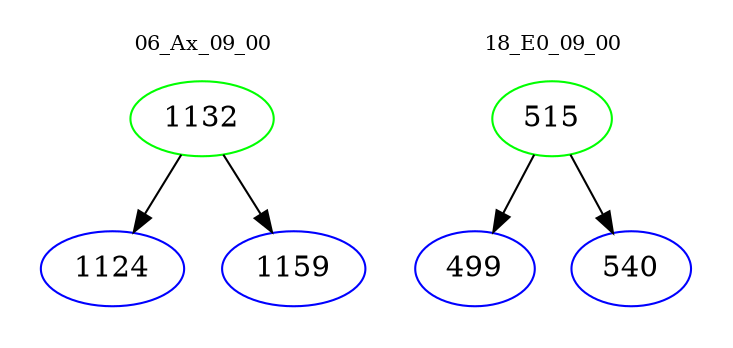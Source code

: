 digraph{
subgraph cluster_0 {
color = white
label = "06_Ax_09_00";
fontsize=10;
T0_1132 [label="1132", color="green"]
T0_1132 -> T0_1124 [color="black"]
T0_1124 [label="1124", color="blue"]
T0_1132 -> T0_1159 [color="black"]
T0_1159 [label="1159", color="blue"]
}
subgraph cluster_1 {
color = white
label = "18_E0_09_00";
fontsize=10;
T1_515 [label="515", color="green"]
T1_515 -> T1_499 [color="black"]
T1_499 [label="499", color="blue"]
T1_515 -> T1_540 [color="black"]
T1_540 [label="540", color="blue"]
}
}
